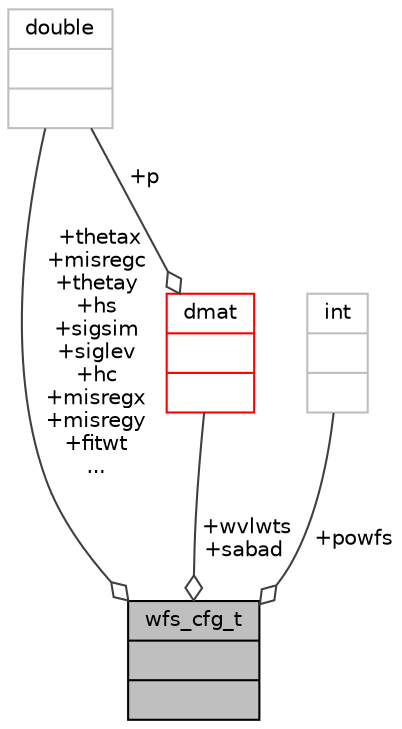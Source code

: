 digraph "wfs_cfg_t"
{
 // INTERACTIVE_SVG=YES
  bgcolor="transparent";
  edge [fontname="Helvetica",fontsize="10",labelfontname="Helvetica",labelfontsize="10"];
  node [fontname="Helvetica",fontsize="10",shape=record];
  Node90 [label="{wfs_cfg_t\n||}",height=0.2,width=0.4,color="black", fillcolor="grey75", style="filled", fontcolor="black"];
  Node91 -> Node90 [color="grey25",fontsize="10",style="solid",label=" +thetax\n+misregc\n+thetay\n+hs\n+sigsim\n+siglev\n+hc\n+misregx\n+misregy\n+fitwt\n..." ,arrowhead="odiamond",fontname="Helvetica"];
  Node91 [label="{double\n||}",height=0.2,width=0.4,color="grey75"];
  Node92 -> Node90 [color="grey25",fontsize="10",style="solid",label=" +powfs" ,arrowhead="odiamond",fontname="Helvetica"];
  Node92 [label="{int\n||}",height=0.2,width=0.4,color="grey75"];
  Node93 -> Node90 [color="grey25",fontsize="10",style="solid",label=" +wvlwts\n+sabad" ,arrowhead="odiamond",fontname="Helvetica"];
  Node93 [label="{dmat\n||}",height=0.2,width=0.4,color="red",URL="$type_8h.html#structdmat"];
  Node91 -> Node93 [color="grey25",fontsize="10",style="solid",label=" +p" ,arrowhead="odiamond",fontname="Helvetica"];
}
